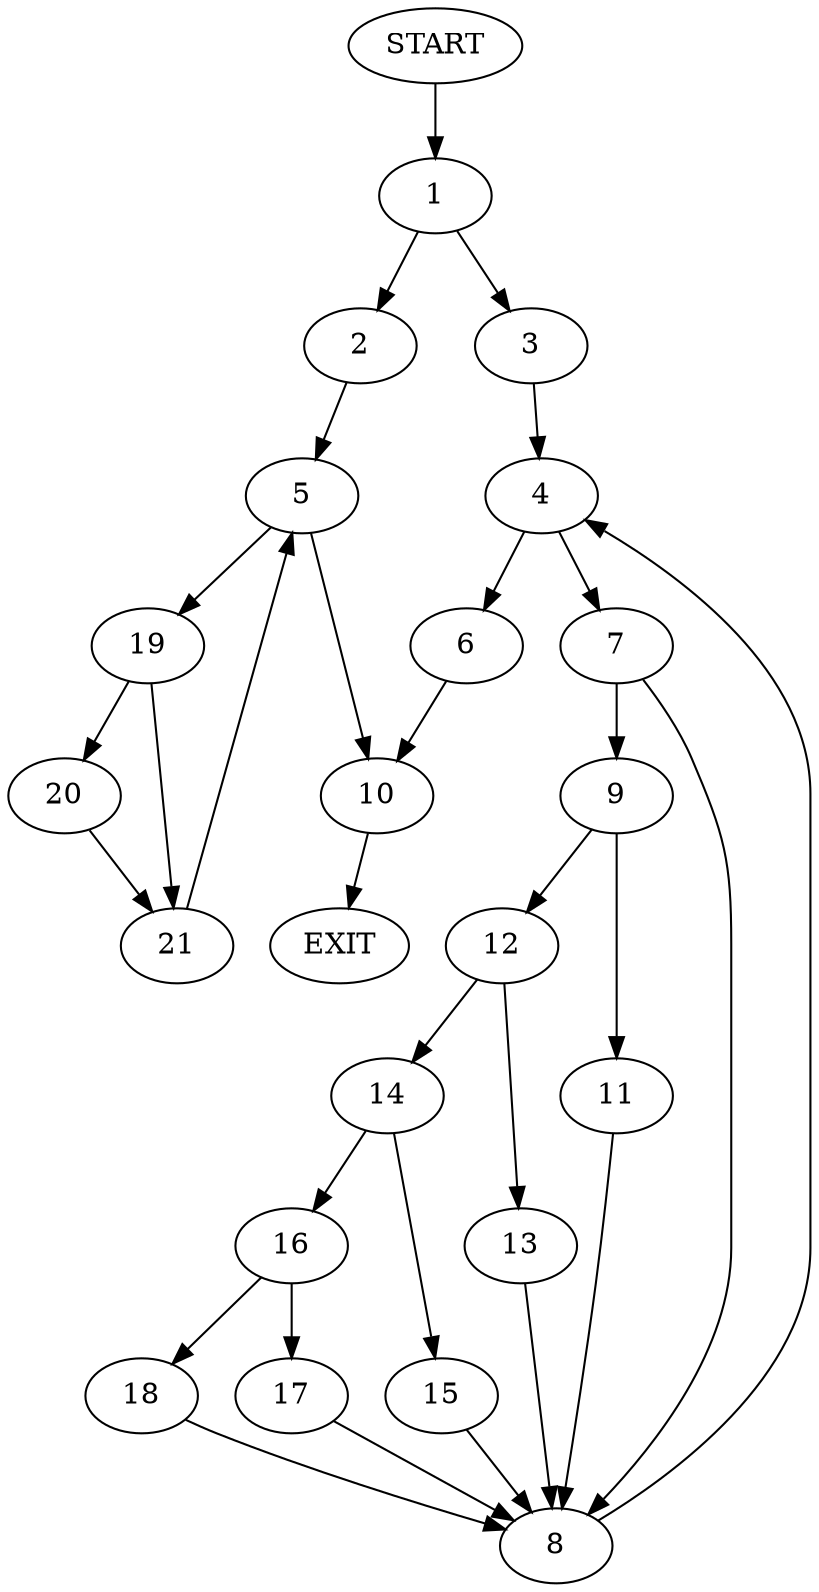 digraph {
0 [label="START"]
22 [label="EXIT"]
0 -> 1
1 -> 2
1 -> 3
3 -> 4
2 -> 5
4 -> 6
4 -> 7
7 -> 8
7 -> 9
6 -> 10
8 -> 4
9 -> 11
9 -> 12
12 -> 13
12 -> 14
11 -> 8
14 -> 15
14 -> 16
13 -> 8
16 -> 17
16 -> 18
15 -> 8
17 -> 8
18 -> 8
10 -> 22
5 -> 10
5 -> 19
19 -> 20
19 -> 21
20 -> 21
21 -> 5
}
